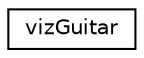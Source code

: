 digraph "Graphical Class Hierarchy"
{
 // LATEX_PDF_SIZE
  edge [fontname="Helvetica",fontsize="10",labelfontname="Helvetica",labelfontsize="10"];
  node [fontname="Helvetica",fontsize="10",shape=record];
  rankdir="LR";
  Node0 [label="vizGuitar",height=0.2,width=0.4,color="black", fillcolor="white", style="filled",URL="$classvizGuitar.html",tooltip=" "];
}

